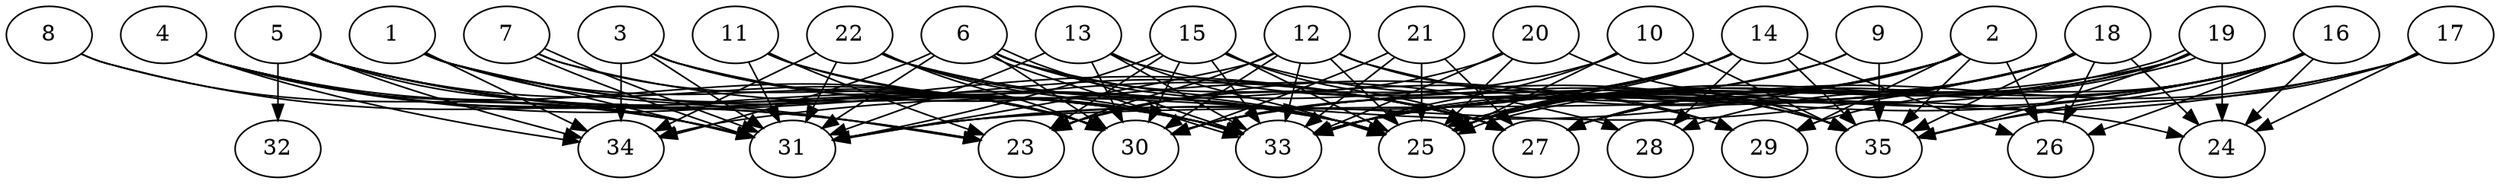 // DAG automatically generated by daggen at Thu Oct  3 14:05:37 2019
// ./daggen --dot -n 35 --ccr 0.5 --fat 0.9 --regular 0.7 --density 0.9 --mindata 5242880 --maxdata 52428800 
digraph G {
  1 [size="91619328", alpha="0.03", expect_size="45809664"] 
  1 -> 23 [size ="45809664"]
  1 -> 27 [size ="45809664"]
  1 -> 30 [size ="45809664"]
  1 -> 31 [size ="45809664"]
  1 -> 33 [size ="45809664"]
  1 -> 34 [size ="45809664"]
  2 [size="42532864", alpha="0.00", expect_size="21266432"] 
  2 -> 25 [size ="21266432"]
  2 -> 26 [size ="21266432"]
  2 -> 27 [size ="21266432"]
  2 -> 29 [size ="21266432"]
  2 -> 30 [size ="21266432"]
  2 -> 33 [size ="21266432"]
  2 -> 34 [size ="21266432"]
  2 -> 35 [size ="21266432"]
  3 [size="85399552", alpha="0.17", expect_size="42699776"] 
  3 -> 28 [size ="42699776"]
  3 -> 30 [size ="42699776"]
  3 -> 31 [size ="42699776"]
  3 -> 33 [size ="42699776"]
  3 -> 34 [size ="42699776"]
  4 [size="98420736", alpha="0.08", expect_size="49210368"] 
  4 -> 23 [size ="49210368"]
  4 -> 25 [size ="49210368"]
  4 -> 30 [size ="49210368"]
  4 -> 31 [size ="49210368"]
  4 -> 33 [size ="49210368"]
  4 -> 34 [size ="49210368"]
  5 [size="51099648", alpha="0.12", expect_size="25549824"] 
  5 -> 25 [size ="25549824"]
  5 -> 27 [size ="25549824"]
  5 -> 30 [size ="25549824"]
  5 -> 31 [size ="25549824"]
  5 -> 32 [size ="25549824"]
  5 -> 33 [size ="25549824"]
  5 -> 34 [size ="25549824"]
  6 [size="77959168", alpha="0.20", expect_size="38979584"] 
  6 -> 25 [size ="38979584"]
  6 -> 27 [size ="38979584"]
  6 -> 30 [size ="38979584"]
  6 -> 31 [size ="38979584"]
  6 -> 33 [size ="38979584"]
  6 -> 33 [size ="38979584"]
  6 -> 34 [size ="38979584"]
  6 -> 35 [size ="38979584"]
  7 [size="92872704", alpha="0.07", expect_size="46436352"] 
  7 -> 27 [size ="46436352"]
  7 -> 30 [size ="46436352"]
  7 -> 31 [size ="46436352"]
  7 -> 31 [size ="46436352"]
  8 [size="35893248", alpha="0.19", expect_size="17946624"] 
  8 -> 23 [size ="17946624"]
  8 -> 31 [size ="17946624"]
  9 [size="76740608", alpha="0.19", expect_size="38370304"] 
  9 -> 25 [size ="38370304"]
  9 -> 30 [size ="38370304"]
  9 -> 35 [size ="38370304"]
  10 [size="45158400", alpha="0.07", expect_size="22579200"] 
  10 -> 23 [size ="22579200"]
  10 -> 25 [size ="22579200"]
  10 -> 33 [size ="22579200"]
  10 -> 35 [size ="22579200"]
  11 [size="78848000", alpha="0.13", expect_size="39424000"] 
  11 -> 23 [size ="39424000"]
  11 -> 25 [size ="39424000"]
  11 -> 31 [size ="39424000"]
  11 -> 33 [size ="39424000"]
  12 [size="91179008", alpha="0.10", expect_size="45589504"] 
  12 -> 23 [size ="45589504"]
  12 -> 24 [size ="45589504"]
  12 -> 25 [size ="45589504"]
  12 -> 29 [size ="45589504"]
  12 -> 30 [size ="45589504"]
  12 -> 31 [size ="45589504"]
  12 -> 33 [size ="45589504"]
  13 [size="91858944", alpha="0.10", expect_size="45929472"] 
  13 -> 25 [size ="45929472"]
  13 -> 30 [size ="45929472"]
  13 -> 31 [size ="45929472"]
  13 -> 33 [size ="45929472"]
  13 -> 35 [size ="45929472"]
  14 [size="78471168", alpha="0.00", expect_size="39235584"] 
  14 -> 25 [size ="39235584"]
  14 -> 26 [size ="39235584"]
  14 -> 28 [size ="39235584"]
  14 -> 30 [size ="39235584"]
  14 -> 31 [size ="39235584"]
  14 -> 33 [size ="39235584"]
  14 -> 35 [size ="39235584"]
  15 [size="21542912", alpha="0.05", expect_size="10771456"] 
  15 -> 23 [size ="10771456"]
  15 -> 25 [size ="10771456"]
  15 -> 27 [size ="10771456"]
  15 -> 30 [size ="10771456"]
  15 -> 31 [size ="10771456"]
  15 -> 33 [size ="10771456"]
  15 -> 35 [size ="10771456"]
  16 [size="77486080", alpha="0.16", expect_size="38743040"] 
  16 -> 24 [size ="38743040"]
  16 -> 25 [size ="38743040"]
  16 -> 26 [size ="38743040"]
  16 -> 27 [size ="38743040"]
  16 -> 29 [size ="38743040"]
  16 -> 30 [size ="38743040"]
  16 -> 33 [size ="38743040"]
  16 -> 35 [size ="38743040"]
  17 [size="76744704", alpha="0.10", expect_size="38372352"] 
  17 -> 24 [size ="38372352"]
  17 -> 27 [size ="38372352"]
  17 -> 33 [size ="38372352"]
  17 -> 35 [size ="38372352"]
  18 [size="15962112", alpha="0.00", expect_size="7981056"] 
  18 -> 23 [size ="7981056"]
  18 -> 24 [size ="7981056"]
  18 -> 25 [size ="7981056"]
  18 -> 26 [size ="7981056"]
  18 -> 27 [size ="7981056"]
  18 -> 31 [size ="7981056"]
  18 -> 33 [size ="7981056"]
  18 -> 35 [size ="7981056"]
  19 [size="13006848", alpha="0.01", expect_size="6503424"] 
  19 -> 24 [size ="6503424"]
  19 -> 25 [size ="6503424"]
  19 -> 25 [size ="6503424"]
  19 -> 27 [size ="6503424"]
  19 -> 28 [size ="6503424"]
  19 -> 31 [size ="6503424"]
  19 -> 33 [size ="6503424"]
  19 -> 35 [size ="6503424"]
  20 [size="102668288", alpha="0.06", expect_size="51334144"] 
  20 -> 23 [size ="51334144"]
  20 -> 25 [size ="51334144"]
  20 -> 33 [size ="51334144"]
  20 -> 35 [size ="51334144"]
  21 [size="41394176", alpha="0.07", expect_size="20697088"] 
  21 -> 25 [size ="20697088"]
  21 -> 27 [size ="20697088"]
  21 -> 30 [size ="20697088"]
  21 -> 33 [size ="20697088"]
  22 [size="104228864", alpha="0.15", expect_size="52114432"] 
  22 -> 25 [size ="52114432"]
  22 -> 29 [size ="52114432"]
  22 -> 30 [size ="52114432"]
  22 -> 31 [size ="52114432"]
  22 -> 33 [size ="52114432"]
  22 -> 34 [size ="52114432"]
  23 [size="58558464", alpha="0.19", expect_size="29279232"] 
  24 [size="12587008", alpha="0.02", expect_size="6293504"] 
  25 [size="13338624", alpha="0.14", expect_size="6669312"] 
  26 [size="38467584", alpha="0.19", expect_size="19233792"] 
  27 [size="21506048", alpha="0.02", expect_size="10753024"] 
  28 [size="66334720", alpha="0.11", expect_size="33167360"] 
  29 [size="68059136", alpha="0.14", expect_size="34029568"] 
  30 [size="73918464", alpha="0.04", expect_size="36959232"] 
  31 [size="100022272", alpha="0.08", expect_size="50011136"] 
  32 [size="38758400", alpha="0.09", expect_size="19379200"] 
  33 [size="16547840", alpha="0.08", expect_size="8273920"] 
  34 [size="13936640", alpha="0.01", expect_size="6968320"] 
  35 [size="24487936", alpha="0.17", expect_size="12243968"] 
}
